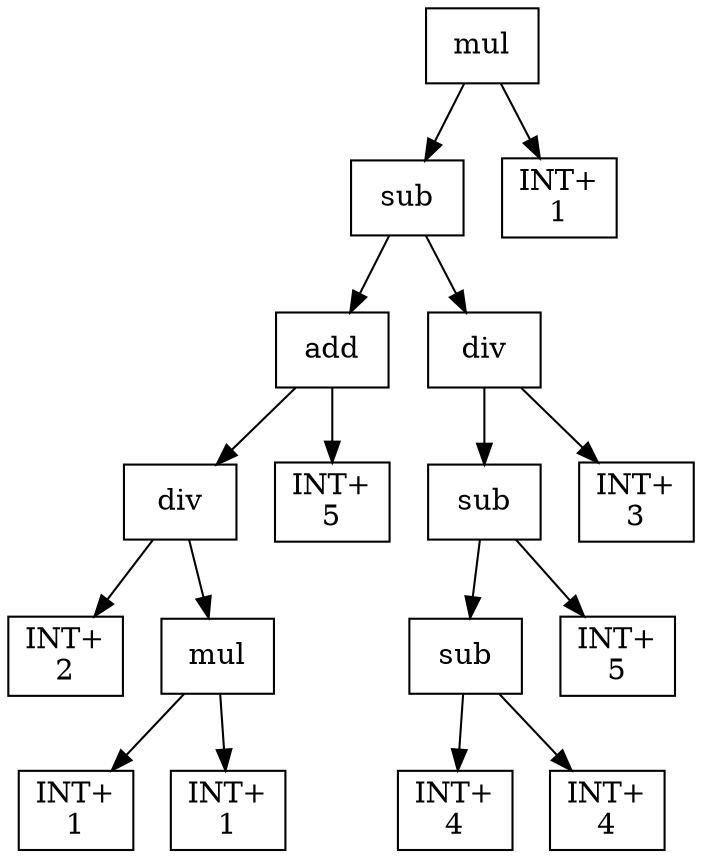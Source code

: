 digraph expr {
  node [shape=box];
  n1 [label="mul"];
  n2 [label="sub"];
  n3 [label="add"];
  n4 [label="div"];
  n5 [label="INT+\n2"];
  n6 [label="mul"];
  n7 [label="INT+\n1"];
  n8 [label="INT+\n1"];
  n6 -> n7;
  n6 -> n8;
  n4 -> n5;
  n4 -> n6;
  n9 [label="INT+\n5"];
  n3 -> n4;
  n3 -> n9;
  n10 [label="div"];
  n11 [label="sub"];
  n12 [label="sub"];
  n13 [label="INT+\n4"];
  n14 [label="INT+\n4"];
  n12 -> n13;
  n12 -> n14;
  n15 [label="INT+\n5"];
  n11 -> n12;
  n11 -> n15;
  n16 [label="INT+\n3"];
  n10 -> n11;
  n10 -> n16;
  n2 -> n3;
  n2 -> n10;
  n17 [label="INT+\n1"];
  n1 -> n2;
  n1 -> n17;
}